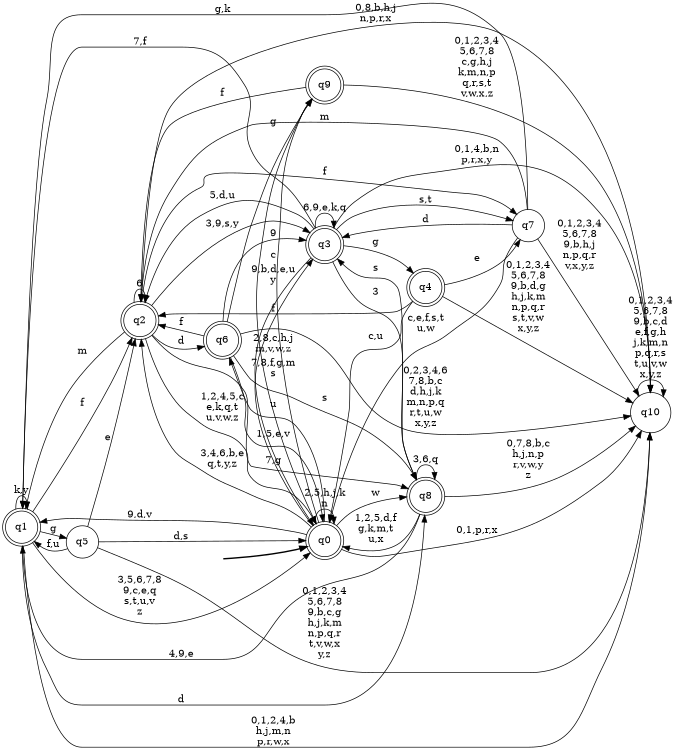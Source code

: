 digraph BlueStar {
__start0 [style = invis, shape = none, label = "", width = 0, height = 0];

rankdir=LR;
size="8,5";

s0 [style="rounded,filled", color="black", fillcolor="white" shape="doublecircle", label="q0"];
s1 [style="rounded,filled", color="black", fillcolor="white" shape="doublecircle", label="q1"];
s2 [style="rounded,filled", color="black", fillcolor="white" shape="doublecircle", label="q2"];
s3 [style="rounded,filled", color="black", fillcolor="white" shape="doublecircle", label="q3"];
s4 [style="rounded,filled", color="black", fillcolor="white" shape="doublecircle", label="q4"];
s5 [style="filled", color="black", fillcolor="white" shape="circle", label="q5"];
s6 [style="rounded,filled", color="black", fillcolor="white" shape="doublecircle", label="q6"];
s7 [style="filled", color="black", fillcolor="white" shape="circle", label="q7"];
s8 [style="rounded,filled", color="black", fillcolor="white" shape="doublecircle", label="q8"];
s9 [style="rounded,filled", color="black", fillcolor="white" shape="doublecircle", label="q9"];
s10 [style="filled", color="black", fillcolor="white" shape="circle", label="q10"];
subgraph cluster_main { 
	graph [pad=".75", ranksep="0.15", nodesep="0.15"];
	 style=invis; 
	__start0 -> s0 [penwidth=2];
}
s0 -> s0 [label="2,5,h,j,k\nn"];
s0 -> s1 [label="9,d,v"];
s0 -> s2 [label="3,4,6,b,e\nq,t,y,z"];
s0 -> s3 [label="7,8,f,g,m\ns"];
s0 -> s6 [label="u"];
s0 -> s8 [label="w"];
s0 -> s9 [label="c"];
s0 -> s10 [label="0,1,p,r,x"];
s1 -> s0 [label="3,5,6,7,8\n9,c,e,q\ns,t,u,v\nz"];
s1 -> s1 [label="k,y"];
s1 -> s2 [label="f"];
s1 -> s5 [label="g"];
s1 -> s8 [label="d"];
s1 -> s10 [label="0,1,2,4,b\nh,j,m,n\np,r,w,x"];
s2 -> s0 [label="1,2,4,5,c\ne,k,q,t\nu,v,w,z"];
s2 -> s1 [label="m"];
s2 -> s2 [label="6"];
s2 -> s3 [label="3,9,s,y"];
s2 -> s6 [label="d"];
s2 -> s7 [label="f"];
s2 -> s8 [label="7,g"];
s2 -> s10 [label="0,8,b,h,j\nn,p,r,x"];
s3 -> s0 [label="2,8,c,h,j\nm,v,w,z"];
s3 -> s1 [label="7,f"];
s3 -> s2 [label="5,d,u"];
s3 -> s3 [label="6,9,e,k,q"];
s3 -> s4 [label="g"];
s3 -> s7 [label="s,t"];
s3 -> s8 [label="3"];
s3 -> s10 [label="0,1,4,b,n\np,r,x,y"];
s4 -> s0 [label="c,u"];
s4 -> s2 [label="f"];
s4 -> s7 [label="e"];
s4 -> s10 [label="0,1,2,3,4\n5,6,7,8\n9,b,d,g\nh,j,k,m\nn,p,q,r\ns,t,v,w\nx,y,z"];
s5 -> s0 [label="d,s"];
s5 -> s1 [label="f,u"];
s5 -> s2 [label="e"];
s5 -> s10 [label="0,1,2,3,4\n5,6,7,8\n9,b,c,g\nh,j,k,m\nn,p,q,r\nt,v,w,x\ny,z"];
s6 -> s0 [label="1,5,e,v"];
s6 -> s2 [label="f"];
s6 -> s3 [label="9"];
s6 -> s8 [label="s"];
s6 -> s9 [label="g"];
s6 -> s10 [label="0,2,3,4,6\n7,8,b,c\nd,h,j,k\nm,n,p,q\nr,t,u,w\nx,y,z"];
s7 -> s0 [label="c,e,f,s,t\nu,w"];
s7 -> s1 [label="g,k"];
s7 -> s2 [label="m"];
s7 -> s3 [label="d"];
s7 -> s10 [label="0,1,2,3,4\n5,6,7,8\n9,b,h,j\nn,p,q,r\nv,x,y,z"];
s8 -> s0 [label="1,2,5,d,f\ng,k,m,t\nu,x"];
s8 -> s1 [label="4,9,e"];
s8 -> s3 [label="s"];
s8 -> s8 [label="3,6,q"];
s8 -> s10 [label="0,7,8,b,c\nh,j,n,p\nr,v,w,y\nz"];
s9 -> s0 [label="9,b,d,e,u\ny"];
s9 -> s2 [label="f"];
s9 -> s10 [label="0,1,2,3,4\n5,6,7,8\nc,g,h,j\nk,m,n,p\nq,r,s,t\nv,w,x,z"];
s10 -> s10 [label="0,1,2,3,4\n5,6,7,8\n9,b,c,d\ne,f,g,h\nj,k,m,n\np,q,r,s\nt,u,v,w\nx,y,z"];

}